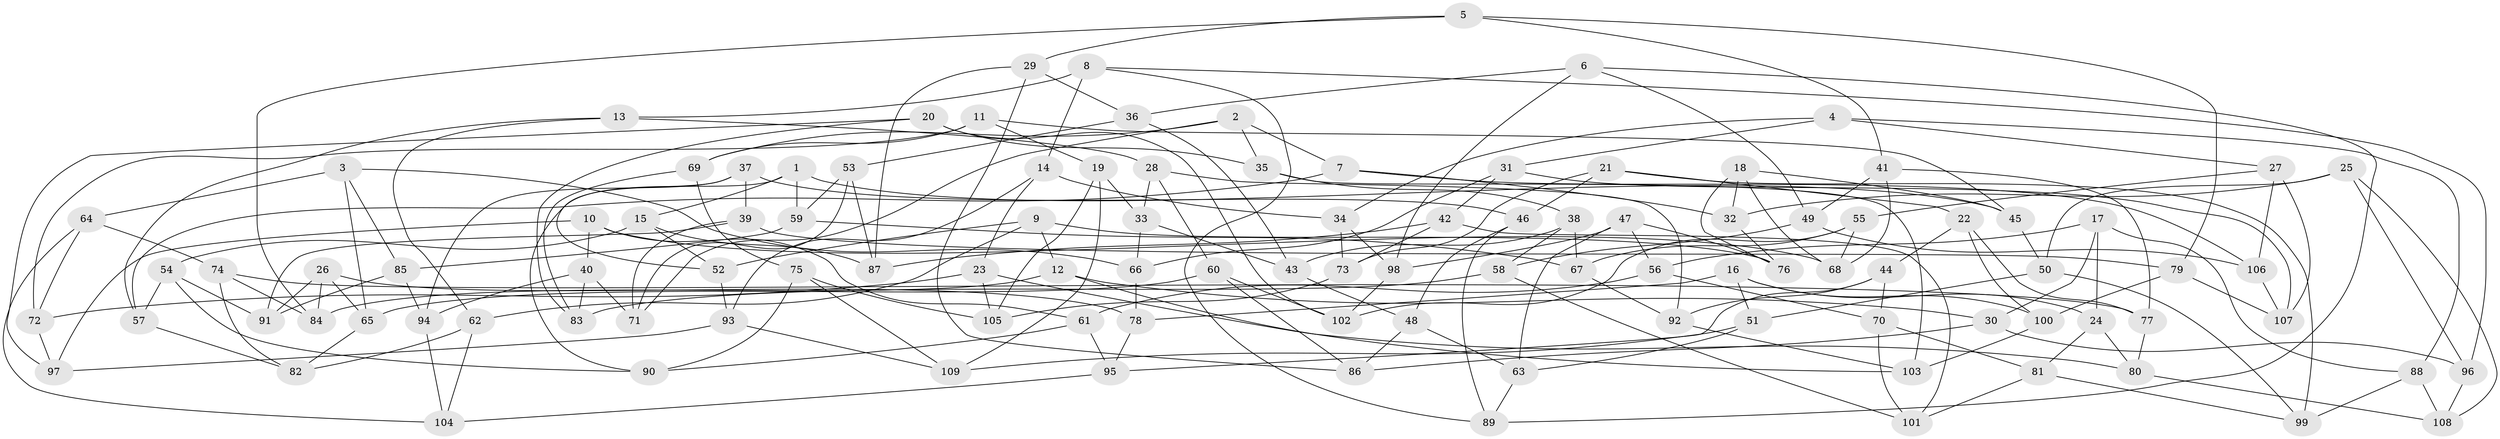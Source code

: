 // Generated by graph-tools (version 1.1) at 2025/03/03/09/25 03:03:08]
// undirected, 109 vertices, 218 edges
graph export_dot {
graph [start="1"]
  node [color=gray90,style=filled];
  1;
  2;
  3;
  4;
  5;
  6;
  7;
  8;
  9;
  10;
  11;
  12;
  13;
  14;
  15;
  16;
  17;
  18;
  19;
  20;
  21;
  22;
  23;
  24;
  25;
  26;
  27;
  28;
  29;
  30;
  31;
  32;
  33;
  34;
  35;
  36;
  37;
  38;
  39;
  40;
  41;
  42;
  43;
  44;
  45;
  46;
  47;
  48;
  49;
  50;
  51;
  52;
  53;
  54;
  55;
  56;
  57;
  58;
  59;
  60;
  61;
  62;
  63;
  64;
  65;
  66;
  67;
  68;
  69;
  70;
  71;
  72;
  73;
  74;
  75;
  76;
  77;
  78;
  79;
  80;
  81;
  82;
  83;
  84;
  85;
  86;
  87;
  88;
  89;
  90;
  91;
  92;
  93;
  94;
  95;
  96;
  97;
  98;
  99;
  100;
  101;
  102;
  103;
  104;
  105;
  106;
  107;
  108;
  109;
  1 -- 59;
  1 -- 45;
  1 -- 15;
  1 -- 90;
  2 -- 71;
  2 -- 35;
  2 -- 7;
  2 -- 69;
  3 -- 85;
  3 -- 66;
  3 -- 64;
  3 -- 65;
  4 -- 88;
  4 -- 34;
  4 -- 31;
  4 -- 27;
  5 -- 29;
  5 -- 79;
  5 -- 84;
  5 -- 41;
  6 -- 49;
  6 -- 98;
  6 -- 89;
  6 -- 36;
  7 -- 106;
  7 -- 32;
  7 -- 57;
  8 -- 96;
  8 -- 89;
  8 -- 14;
  8 -- 13;
  9 -- 12;
  9 -- 62;
  9 -- 76;
  9 -- 52;
  10 -- 40;
  10 -- 61;
  10 -- 68;
  10 -- 97;
  11 -- 45;
  11 -- 69;
  11 -- 19;
  11 -- 72;
  12 -- 103;
  12 -- 30;
  12 -- 84;
  13 -- 62;
  13 -- 28;
  13 -- 57;
  14 -- 34;
  14 -- 93;
  14 -- 23;
  15 -- 54;
  15 -- 52;
  15 -- 87;
  16 -- 78;
  16 -- 51;
  16 -- 100;
  16 -- 24;
  17 -- 56;
  17 -- 30;
  17 -- 24;
  17 -- 88;
  18 -- 32;
  18 -- 68;
  18 -- 76;
  18 -- 45;
  19 -- 109;
  19 -- 33;
  19 -- 105;
  20 -- 35;
  20 -- 97;
  20 -- 83;
  20 -- 102;
  21 -- 22;
  21 -- 73;
  21 -- 99;
  21 -- 46;
  22 -- 77;
  22 -- 44;
  22 -- 100;
  23 -- 105;
  23 -- 80;
  23 -- 72;
  24 -- 80;
  24 -- 81;
  25 -- 50;
  25 -- 96;
  25 -- 108;
  25 -- 32;
  26 -- 91;
  26 -- 65;
  26 -- 84;
  26 -- 78;
  27 -- 55;
  27 -- 107;
  27 -- 106;
  28 -- 33;
  28 -- 60;
  28 -- 92;
  29 -- 87;
  29 -- 36;
  29 -- 86;
  30 -- 86;
  30 -- 96;
  31 -- 107;
  31 -- 66;
  31 -- 42;
  32 -- 76;
  33 -- 43;
  33 -- 66;
  34 -- 98;
  34 -- 73;
  35 -- 103;
  35 -- 38;
  36 -- 43;
  36 -- 53;
  37 -- 52;
  37 -- 94;
  37 -- 39;
  37 -- 46;
  38 -- 67;
  38 -- 58;
  38 -- 43;
  39 -- 71;
  39 -- 79;
  39 -- 91;
  40 -- 83;
  40 -- 71;
  40 -- 94;
  41 -- 68;
  41 -- 49;
  41 -- 77;
  42 -- 101;
  42 -- 73;
  42 -- 87;
  43 -- 48;
  44 -- 70;
  44 -- 95;
  44 -- 92;
  45 -- 50;
  46 -- 89;
  46 -- 48;
  47 -- 56;
  47 -- 76;
  47 -- 98;
  47 -- 63;
  48 -- 63;
  48 -- 86;
  49 -- 106;
  49 -- 58;
  50 -- 51;
  50 -- 99;
  51 -- 63;
  51 -- 109;
  52 -- 93;
  53 -- 71;
  53 -- 87;
  53 -- 59;
  54 -- 90;
  54 -- 57;
  54 -- 91;
  55 -- 67;
  55 -- 68;
  55 -- 102;
  56 -- 61;
  56 -- 70;
  57 -- 82;
  58 -- 101;
  58 -- 83;
  59 -- 67;
  59 -- 85;
  60 -- 102;
  60 -- 86;
  60 -- 65;
  61 -- 95;
  61 -- 90;
  62 -- 82;
  62 -- 104;
  63 -- 89;
  64 -- 72;
  64 -- 104;
  64 -- 74;
  65 -- 82;
  66 -- 78;
  67 -- 92;
  69 -- 75;
  69 -- 83;
  70 -- 81;
  70 -- 101;
  72 -- 97;
  73 -- 105;
  74 -- 84;
  74 -- 82;
  74 -- 77;
  75 -- 90;
  75 -- 105;
  75 -- 109;
  77 -- 80;
  78 -- 95;
  79 -- 107;
  79 -- 100;
  80 -- 108;
  81 -- 101;
  81 -- 99;
  85 -- 94;
  85 -- 91;
  88 -- 108;
  88 -- 99;
  92 -- 103;
  93 -- 97;
  93 -- 109;
  94 -- 104;
  95 -- 104;
  96 -- 108;
  98 -- 102;
  100 -- 103;
  106 -- 107;
}
